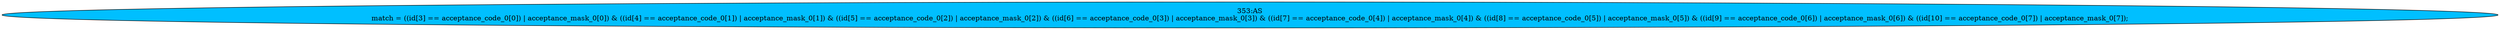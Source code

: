 strict digraph "" {
	node [label="\N"];
	"353:AS"	 [ast="<pyverilog.vparser.ast.Assign object at 0x7f27fe608290>",
		def_var="['match']",
		fillcolor=deepskyblue,
		label="353:AS
match = ((id[3] == acceptance_code_0[0]) | acceptance_mask_0[0]) & ((id[4] == acceptance_code_0[1]) | acceptance_mask_0[1]) & ((\
id[5] == acceptance_code_0[2]) | acceptance_mask_0[2]) & ((id[6] == acceptance_code_0[3]) | acceptance_mask_0[3]) & ((id[7] == acceptance_\
code_0[4]) | acceptance_mask_0[4]) & ((id[8] == acceptance_code_0[5]) | acceptance_mask_0[5]) & ((id[9] == acceptance_code_0[6]) | \
acceptance_mask_0[6]) & ((id[10] == acceptance_code_0[7]) | acceptance_mask_0[7]);",
		statements="[]",
		style=filled,
		typ=Assign,
		use_var="['id', 'acceptance_code_0', 'acceptance_mask_0', 'id', 'acceptance_code_0', 'acceptance_mask_0', 'id', 'acceptance_code_0', 'acceptance_\
mask_0', 'id', 'acceptance_code_0', 'acceptance_mask_0', 'id', 'acceptance_code_0', 'acceptance_mask_0', 'id', 'acceptance_code_\
0', 'acceptance_mask_0', 'id', 'acceptance_code_0', 'acceptance_mask_0', 'id', 'acceptance_code_0', 'acceptance_mask_0']"];
}
